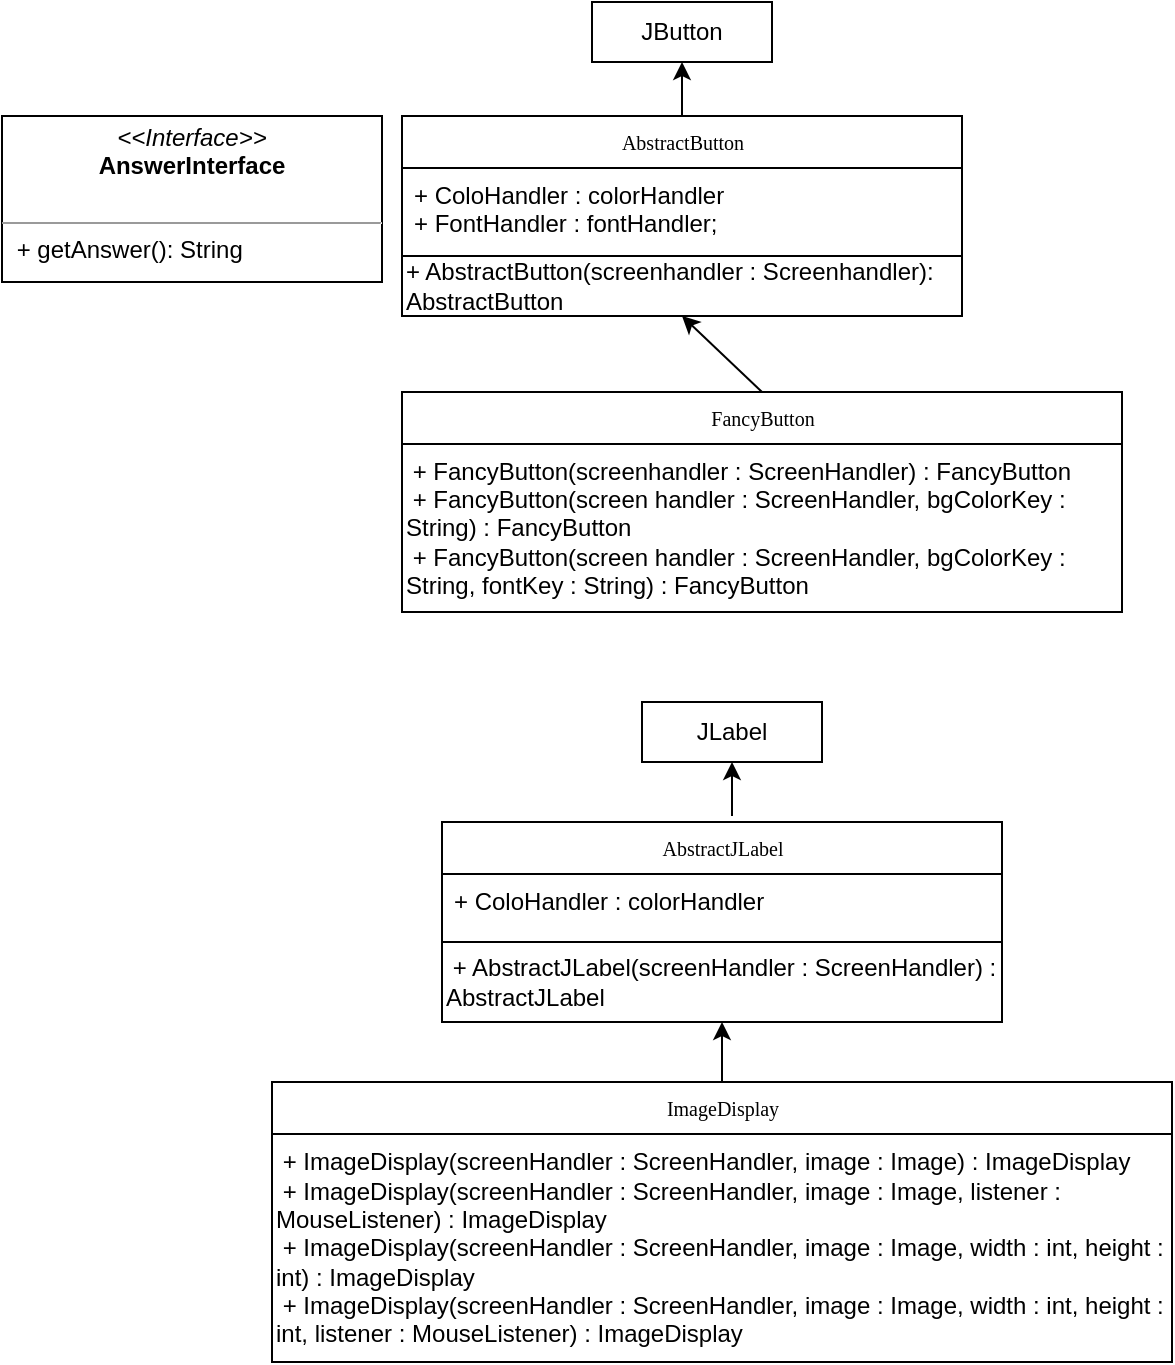 <mxfile version="14.7.0" type="github">
  <diagram name="Page-1" id="c4acf3e9-155e-7222-9cf6-157b1a14988f">
    <mxGraphModel dx="1480" dy="738" grid="1" gridSize="10" guides="1" tooltips="1" connect="1" arrows="1" fold="1" page="1" pageScale="1" pageWidth="850" pageHeight="1100" background="none" math="0" shadow="0">
      <root>
        <mxCell id="0" />
        <mxCell id="1" parent="0" />
        <mxCell id="17acba5748e5396b-20" value="AbstractButton" style="swimlane;html=1;fontStyle=0;childLayout=stackLayout;horizontal=1;startSize=26;fillColor=none;horizontalStack=0;resizeParent=1;resizeLast=0;collapsible=1;marginBottom=0;swimlaneFillColor=#ffffff;rounded=0;shadow=0;comic=0;labelBackgroundColor=none;strokeWidth=1;fontFamily=Verdana;fontSize=10;align=center;" parent="1" vertex="1">
          <mxGeometry x="260" y="87" width="280" height="100" as="geometry" />
        </mxCell>
        <mxCell id="17acba5748e5396b-21" value="+ ColoHandler : colorHandler&lt;br&gt;+ FontHandler : fontHandler;" style="text;html=1;strokeColor=none;fillColor=none;align=left;verticalAlign=top;spacingLeft=4;spacingRight=4;whiteSpace=wrap;overflow=hidden;rotatable=0;points=[[0,0.5],[1,0.5]];portConstraint=eastwest;" parent="17acba5748e5396b-20" vertex="1">
          <mxGeometry y="26" width="280" height="44" as="geometry" />
        </mxCell>
        <mxCell id="NkOzcVT1KXUHW7bZKLYk-2" value="+ AbstractButton(screenhandler : Screenhandler): AbstractButton" style="rounded=0;whiteSpace=wrap;html=1;align=left;" vertex="1" parent="17acba5748e5396b-20">
          <mxGeometry y="70" width="280" height="30" as="geometry" />
        </mxCell>
        <mxCell id="5d2195bd80daf111-18" value="&lt;p style=&quot;margin: 0px ; margin-top: 4px ; text-align: center&quot;&gt;&lt;i&gt;&amp;lt;&amp;lt;Interface&amp;gt;&amp;gt;&lt;/i&gt;&lt;br&gt;&lt;b&gt;AnswerInterface&lt;/b&gt;&lt;/p&gt;&lt;p style=&quot;margin: 0px ; margin-left: 4px&quot;&gt;&lt;br&gt;&lt;/p&gt;&lt;hr size=&quot;1&quot;&gt;&lt;p style=&quot;margin: 0px ; margin-left: 4px&quot;&gt;&amp;nbsp;+ getAnswer(): String&lt;br&gt;&lt;/p&gt;" style="verticalAlign=top;align=left;overflow=fill;fontSize=12;fontFamily=Helvetica;html=1;rounded=0;shadow=0;comic=0;labelBackgroundColor=none;strokeWidth=1" parent="1" vertex="1">
          <mxGeometry x="60" y="87" width="190" height="83" as="geometry" />
        </mxCell>
        <mxCell id="NkOzcVT1KXUHW7bZKLYk-3" value="JButton" style="rounded=0;whiteSpace=wrap;html=1;" vertex="1" parent="1">
          <mxGeometry x="355" y="30" width="90" height="30" as="geometry" />
        </mxCell>
        <mxCell id="NkOzcVT1KXUHW7bZKLYk-4" value="" style="endArrow=classic;html=1;entryX=0.5;entryY=1;entryDx=0;entryDy=0;exitX=0.5;exitY=0;exitDx=0;exitDy=0;" edge="1" parent="1" source="17acba5748e5396b-20" target="NkOzcVT1KXUHW7bZKLYk-3">
          <mxGeometry width="50" height="50" relative="1" as="geometry">
            <mxPoint x="350" y="300" as="sourcePoint" />
            <mxPoint x="400" y="250" as="targetPoint" />
          </mxGeometry>
        </mxCell>
        <mxCell id="NkOzcVT1KXUHW7bZKLYk-5" value="FancyButton" style="swimlane;html=1;fontStyle=0;childLayout=stackLayout;horizontal=1;startSize=26;fillColor=none;horizontalStack=0;resizeParent=1;resizeLast=0;collapsible=1;marginBottom=0;swimlaneFillColor=#ffffff;rounded=0;shadow=0;comic=0;labelBackgroundColor=none;strokeWidth=1;fontFamily=Verdana;fontSize=10;align=center;" vertex="1" parent="1">
          <mxGeometry x="260" y="225" width="360" height="110" as="geometry" />
        </mxCell>
        <mxCell id="NkOzcVT1KXUHW7bZKLYk-7" value="&amp;nbsp;+ FancyButton(screenhandler : ScreenHandler) : FancyButton&lt;br&gt;&amp;nbsp;+ FancyButton(screen handler : ScreenHandler, bgColorKey : String) : FancyButton&lt;br&gt;&amp;nbsp;+ FancyButton(screen handler : ScreenHandler, bgColorKey : String, fontKey : String) : FancyButton" style="rounded=0;whiteSpace=wrap;html=1;align=left;" vertex="1" parent="NkOzcVT1KXUHW7bZKLYk-5">
          <mxGeometry y="26" width="360" height="84" as="geometry" />
        </mxCell>
        <mxCell id="NkOzcVT1KXUHW7bZKLYk-9" value="" style="endArrow=classic;html=1;entryX=0.5;entryY=1;entryDx=0;entryDy=0;exitX=0.5;exitY=0;exitDx=0;exitDy=0;" edge="1" parent="1" source="NkOzcVT1KXUHW7bZKLYk-5" target="NkOzcVT1KXUHW7bZKLYk-2">
          <mxGeometry width="50" height="50" relative="1" as="geometry">
            <mxPoint x="410" y="97" as="sourcePoint" />
            <mxPoint x="410" y="70.0" as="targetPoint" />
          </mxGeometry>
        </mxCell>
        <mxCell id="NkOzcVT1KXUHW7bZKLYk-11" value="JLabel" style="rounded=0;whiteSpace=wrap;html=1;" vertex="1" parent="1">
          <mxGeometry x="380" y="380" width="90" height="30" as="geometry" />
        </mxCell>
        <mxCell id="NkOzcVT1KXUHW7bZKLYk-12" value="AbstractJLabel" style="swimlane;html=1;fontStyle=0;childLayout=stackLayout;horizontal=1;startSize=26;fillColor=none;horizontalStack=0;resizeParent=1;resizeLast=0;collapsible=1;marginBottom=0;swimlaneFillColor=#ffffff;rounded=0;shadow=0;comic=0;labelBackgroundColor=none;strokeWidth=1;fontFamily=Verdana;fontSize=10;align=center;" vertex="1" parent="1">
          <mxGeometry x="280" y="440" width="280" height="100" as="geometry" />
        </mxCell>
        <mxCell id="NkOzcVT1KXUHW7bZKLYk-13" value="+ ColoHandler : colorHandler" style="text;html=1;strokeColor=none;fillColor=none;align=left;verticalAlign=top;spacingLeft=4;spacingRight=4;whiteSpace=wrap;overflow=hidden;rotatable=0;points=[[0,0.5],[1,0.5]];portConstraint=eastwest;" vertex="1" parent="NkOzcVT1KXUHW7bZKLYk-12">
          <mxGeometry y="26" width="280" height="34" as="geometry" />
        </mxCell>
        <mxCell id="NkOzcVT1KXUHW7bZKLYk-14" value="&amp;nbsp;+ AbstractJLabel(screenHandler : ScreenHandler) : AbstractJLabel" style="rounded=0;whiteSpace=wrap;html=1;align=left;" vertex="1" parent="NkOzcVT1KXUHW7bZKLYk-12">
          <mxGeometry y="60" width="280" height="40" as="geometry" />
        </mxCell>
        <mxCell id="NkOzcVT1KXUHW7bZKLYk-15" value="" style="endArrow=classic;html=1;entryX=0.5;entryY=1;entryDx=0;entryDy=0;" edge="1" parent="1" target="NkOzcVT1KXUHW7bZKLYk-11">
          <mxGeometry width="50" height="50" relative="1" as="geometry">
            <mxPoint x="425" y="437" as="sourcePoint" />
            <mxPoint x="410" y="197" as="targetPoint" />
          </mxGeometry>
        </mxCell>
        <mxCell id="NkOzcVT1KXUHW7bZKLYk-16" value="ImageDisplay" style="swimlane;html=1;fontStyle=0;childLayout=stackLayout;horizontal=1;startSize=26;fillColor=none;horizontalStack=0;resizeParent=1;resizeLast=0;collapsible=1;marginBottom=0;swimlaneFillColor=#ffffff;rounded=0;shadow=0;comic=0;labelBackgroundColor=none;strokeWidth=1;fontFamily=Verdana;fontSize=10;align=center;" vertex="1" parent="1">
          <mxGeometry x="195" y="570" width="450" height="140" as="geometry" />
        </mxCell>
        <mxCell id="NkOzcVT1KXUHW7bZKLYk-18" value="&amp;nbsp;+ ImageDisplay(screenHandler : ScreenHandler, image : Image) : ImageDisplay&lt;br&gt;&amp;nbsp;+ ImageDisplay(screenHandler : ScreenHandler, image : Image, listener : MouseListener) : ImageDisplay&lt;br&gt;&amp;nbsp;+ ImageDisplay(screenHandler : ScreenHandler, image : Image, width : int, height : int) : ImageDisplay&lt;br&gt;&amp;nbsp;+ ImageDisplay(screenHandler : ScreenHandler, image : Image, width : int, height : int,&amp;nbsp;listener : MouseListener) : ImageDisplay" style="rounded=0;whiteSpace=wrap;html=1;align=left;" vertex="1" parent="NkOzcVT1KXUHW7bZKLYk-16">
          <mxGeometry y="26" width="450" height="114" as="geometry" />
        </mxCell>
        <mxCell id="NkOzcVT1KXUHW7bZKLYk-19" value="" style="endArrow=classic;html=1;entryX=0.5;entryY=1;entryDx=0;entryDy=0;exitX=0.5;exitY=0;exitDx=0;exitDy=0;" edge="1" parent="1" source="NkOzcVT1KXUHW7bZKLYk-16" target="NkOzcVT1KXUHW7bZKLYk-14">
          <mxGeometry width="50" height="50" relative="1" as="geometry">
            <mxPoint x="435" y="447" as="sourcePoint" />
            <mxPoint x="435" y="420" as="targetPoint" />
            <Array as="points">
              <mxPoint x="420" y="570" />
            </Array>
          </mxGeometry>
        </mxCell>
      </root>
    </mxGraphModel>
  </diagram>
</mxfile>
